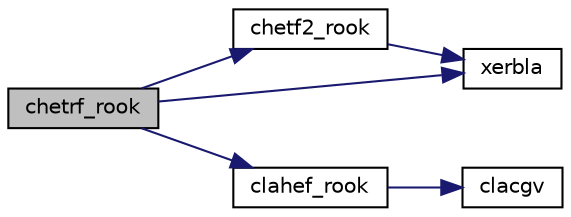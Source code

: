 digraph "chetrf_rook"
{
 // LATEX_PDF_SIZE
  edge [fontname="Helvetica",fontsize="10",labelfontname="Helvetica",labelfontsize="10"];
  node [fontname="Helvetica",fontsize="10",shape=record];
  rankdir="LR";
  Node1 [label="chetrf_rook",height=0.2,width=0.4,color="black", fillcolor="grey75", style="filled", fontcolor="black",tooltip="CHETRF_ROOK computes the factorization of a complex Hermitian indefinite matrix using the bounded Bun..."];
  Node1 -> Node2 [color="midnightblue",fontsize="10",style="solid",fontname="Helvetica"];
  Node2 [label="chetf2_rook",height=0.2,width=0.4,color="black", fillcolor="white", style="filled",URL="$chetf2__rook_8f.html#a068309e57c51f1fa0171ca3d93b5848f",tooltip="CHETF2_ROOK computes the factorization of a complex Hermitian indefinite matrix using the bounded Bun..."];
  Node2 -> Node3 [color="midnightblue",fontsize="10",style="solid",fontname="Helvetica"];
  Node3 [label="xerbla",height=0.2,width=0.4,color="black", fillcolor="white", style="filled",URL="$xerbla_8f.html#a377ee61015baf8dea7770b3a404b1c07",tooltip="XERBLA"];
  Node1 -> Node4 [color="midnightblue",fontsize="10",style="solid",fontname="Helvetica"];
  Node4 [label="clahef_rook",height=0.2,width=0.4,color="black", fillcolor="white", style="filled",URL="$clahef__rook_8f.html#addbd1ab07c99b3e419aa833c69a008ec",tooltip="Download CLAHEF_ROOK + dependencies  <a href=\"http://www.netlib.org/cgi-bin/netlibfiles...."];
  Node4 -> Node5 [color="midnightblue",fontsize="10",style="solid",fontname="Helvetica"];
  Node5 [label="clacgv",height=0.2,width=0.4,color="black", fillcolor="white", style="filled",URL="$clacgv_8f.html#a0ff51770edb0cdc7328fdae7ace7954e",tooltip="CLACGV conjugates a complex vector."];
  Node1 -> Node3 [color="midnightblue",fontsize="10",style="solid",fontname="Helvetica"];
}
